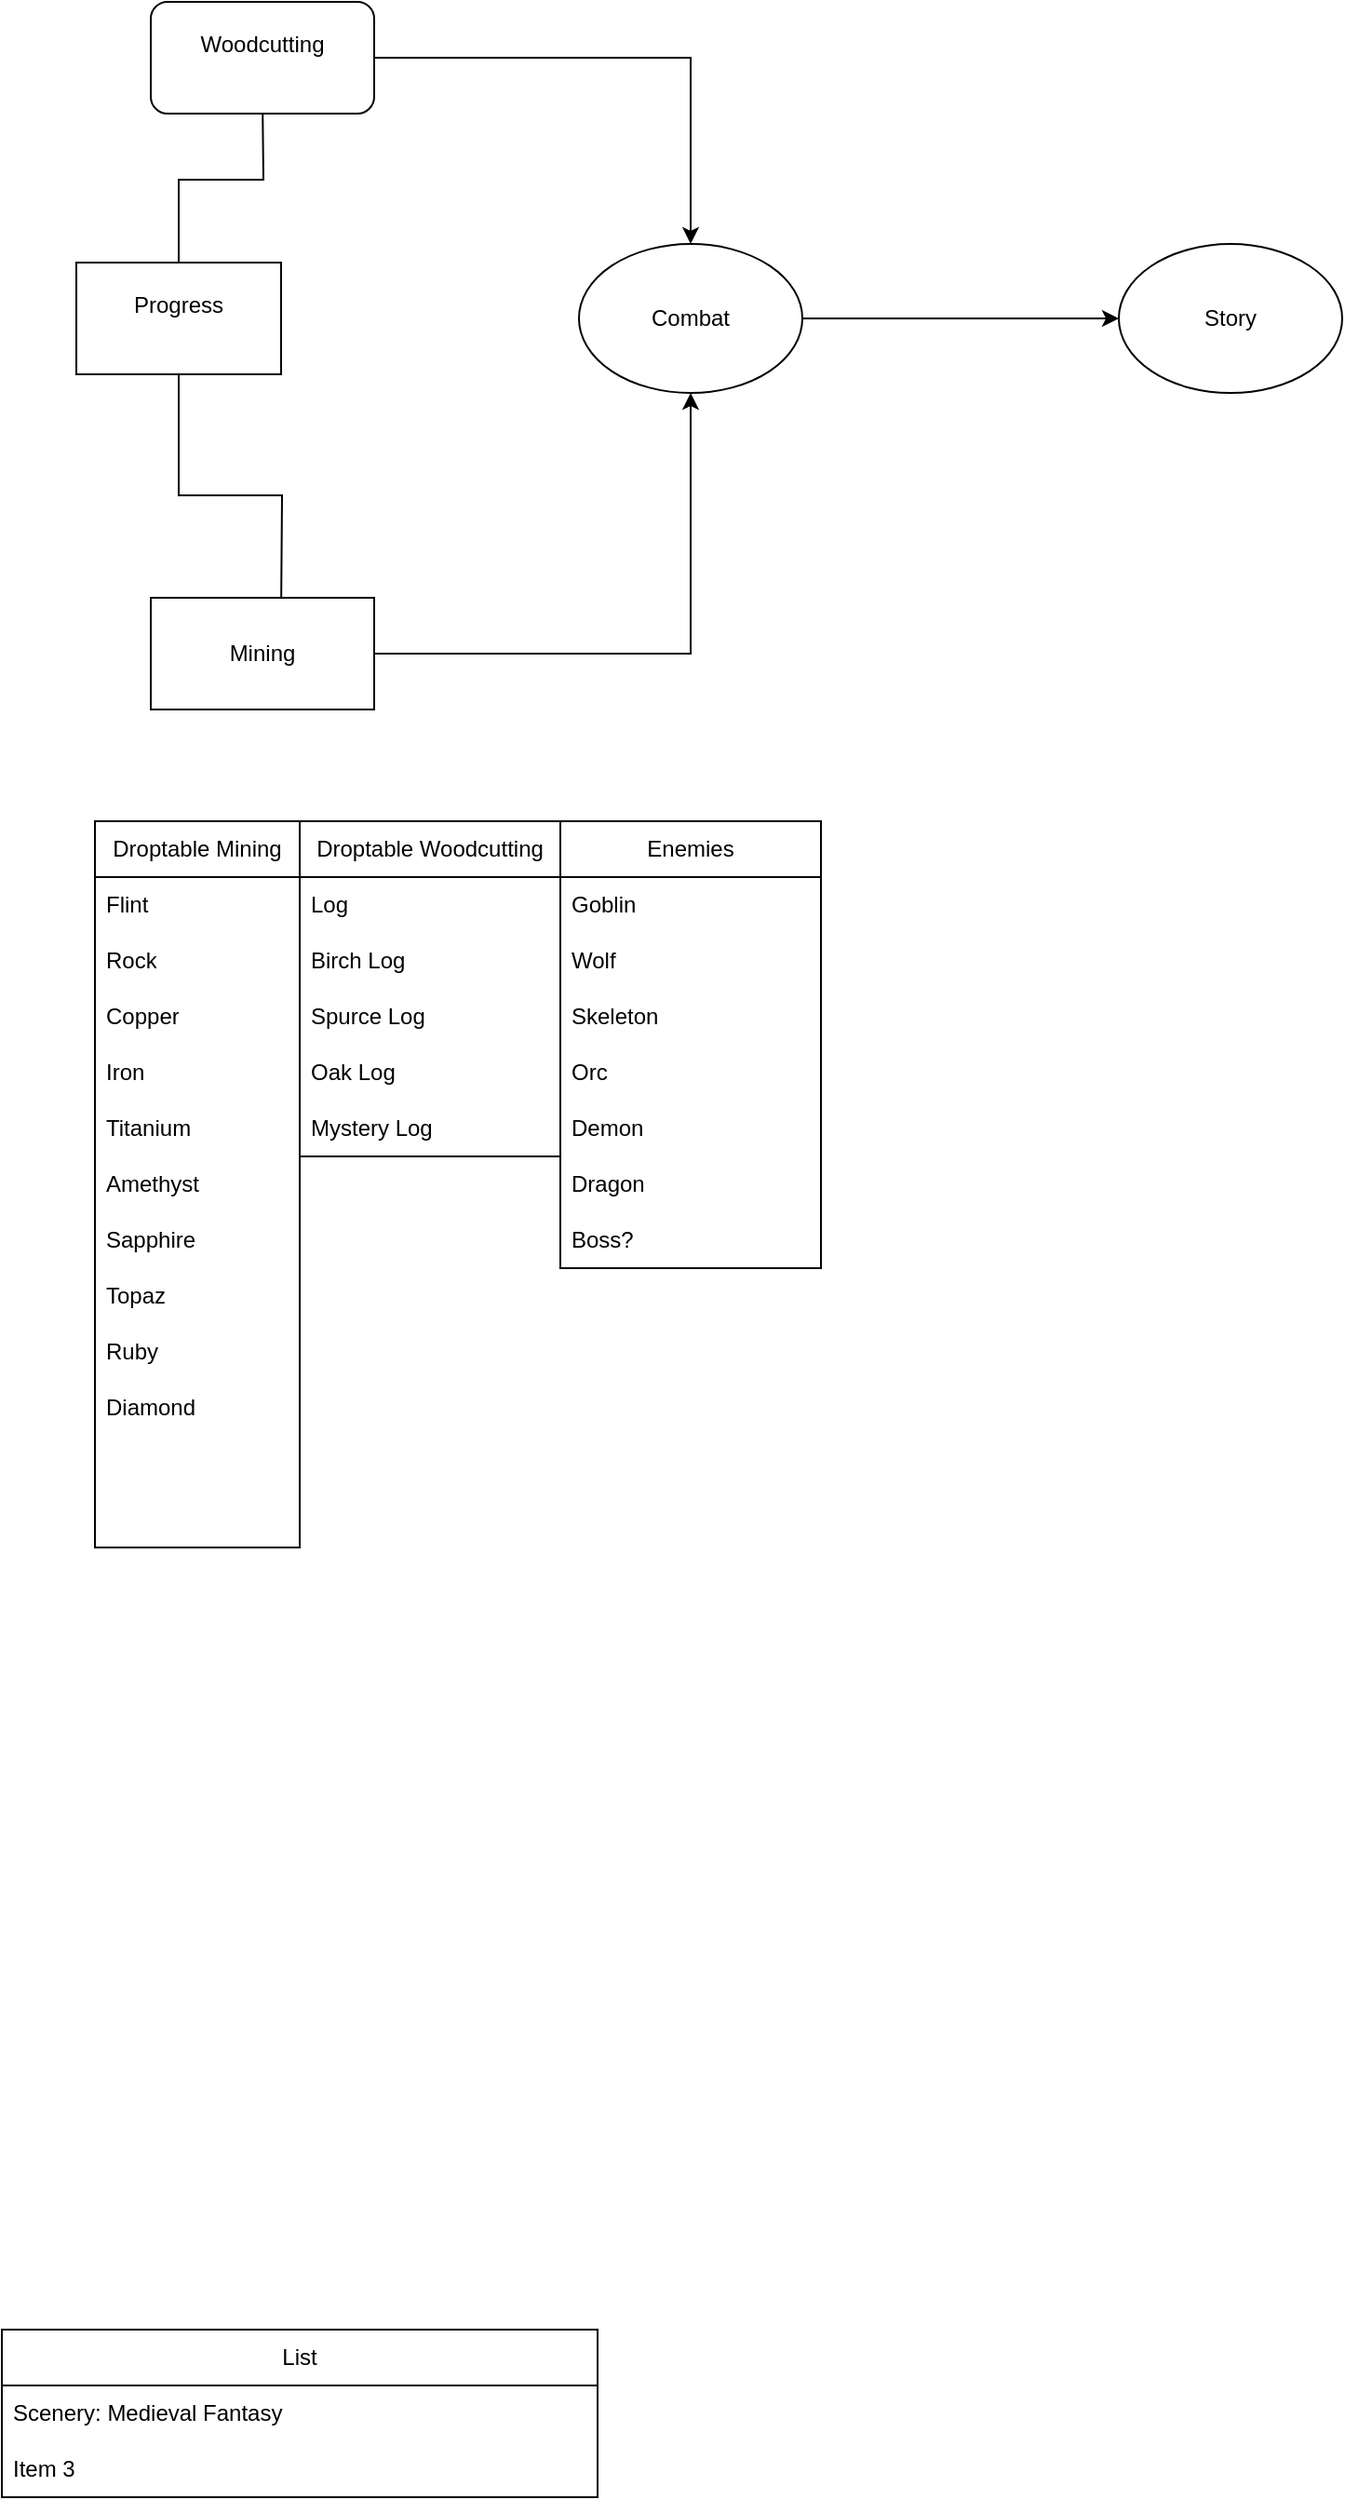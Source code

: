 <mxfile version="28.1.2">
  <diagram name="Page-1" id="_HJlfoYNL0N19UtF-D17">
    <mxGraphModel dx="978" dy="1711" grid="1" gridSize="10" guides="1" tooltips="1" connect="1" arrows="1" fold="1" page="1" pageScale="1" pageWidth="827" pageHeight="1169" math="0" shadow="0">
      <root>
        <mxCell id="0" />
        <mxCell id="1" parent="0" />
        <mxCell id="hUl4AIJ0GRONC-QVZQ2Y-9" value="List" style="swimlane;fontStyle=0;childLayout=stackLayout;horizontal=1;startSize=30;horizontalStack=0;resizeParent=1;resizeParentMax=0;resizeLast=0;collapsible=1;marginBottom=0;whiteSpace=wrap;html=1;" vertex="1" parent="1">
          <mxGeometry y="900" width="320" height="90" as="geometry" />
        </mxCell>
        <mxCell id="hUl4AIJ0GRONC-QVZQ2Y-10" value="Scenery: Medieval Fantasy" style="text;strokeColor=none;fillColor=none;align=left;verticalAlign=middle;spacingLeft=4;spacingRight=4;overflow=hidden;points=[[0,0.5],[1,0.5]];portConstraint=eastwest;rotatable=0;whiteSpace=wrap;html=1;" vertex="1" parent="hUl4AIJ0GRONC-QVZQ2Y-9">
          <mxGeometry y="30" width="320" height="30" as="geometry" />
        </mxCell>
        <mxCell id="hUl4AIJ0GRONC-QVZQ2Y-12" value="Item 3" style="text;strokeColor=none;fillColor=none;align=left;verticalAlign=middle;spacingLeft=4;spacingRight=4;overflow=hidden;points=[[0,0.5],[1,0.5]];portConstraint=eastwest;rotatable=0;whiteSpace=wrap;html=1;" vertex="1" parent="hUl4AIJ0GRONC-QVZQ2Y-9">
          <mxGeometry y="60" width="320" height="30" as="geometry" />
        </mxCell>
        <mxCell id="hUl4AIJ0GRONC-QVZQ2Y-14" style="edgeStyle=orthogonalEdgeStyle;rounded=0;orthogonalLoop=1;jettySize=auto;html=1;" edge="1" parent="1" source="hUl4AIJ0GRONC-QVZQ2Y-13">
          <mxGeometry relative="1" as="geometry">
            <mxPoint x="150" y="-20" as="targetPoint" />
          </mxGeometry>
        </mxCell>
        <mxCell id="hUl4AIJ0GRONC-QVZQ2Y-15" style="edgeStyle=orthogonalEdgeStyle;rounded=0;orthogonalLoop=1;jettySize=auto;html=1;" edge="1" parent="1" source="hUl4AIJ0GRONC-QVZQ2Y-13">
          <mxGeometry relative="1" as="geometry">
            <mxPoint x="140" y="-300" as="targetPoint" />
          </mxGeometry>
        </mxCell>
        <mxCell id="hUl4AIJ0GRONC-QVZQ2Y-13" value="Progress&lt;div&gt;&lt;br&gt;&lt;/div&gt;" style="rounded=0;whiteSpace=wrap;html=1;" vertex="1" parent="1">
          <mxGeometry x="40" y="-210" width="110" height="60" as="geometry" />
        </mxCell>
        <mxCell id="hUl4AIJ0GRONC-QVZQ2Y-19" style="edgeStyle=orthogonalEdgeStyle;rounded=0;orthogonalLoop=1;jettySize=auto;html=1;entryX=0.5;entryY=1;entryDx=0;entryDy=0;" edge="1" parent="1" source="hUl4AIJ0GRONC-QVZQ2Y-16" target="hUl4AIJ0GRONC-QVZQ2Y-20">
          <mxGeometry relative="1" as="geometry">
            <mxPoint x="310" y="-140" as="targetPoint" />
          </mxGeometry>
        </mxCell>
        <mxCell id="hUl4AIJ0GRONC-QVZQ2Y-16" value="Mining" style="rounded=0;whiteSpace=wrap;html=1;" vertex="1" parent="1">
          <mxGeometry x="80" y="-30" width="120" height="60" as="geometry" />
        </mxCell>
        <mxCell id="hUl4AIJ0GRONC-QVZQ2Y-17" value="Woodcutting&lt;div&gt;&lt;br&gt;&lt;/div&gt;" style="rounded=1;whiteSpace=wrap;html=1;" vertex="1" parent="1">
          <mxGeometry x="80" y="-350" width="120" height="60" as="geometry" />
        </mxCell>
        <mxCell id="hUl4AIJ0GRONC-QVZQ2Y-21" value="" style="edgeStyle=orthogonalEdgeStyle;rounded=0;orthogonalLoop=1;jettySize=auto;html=1;" edge="1" parent="1" source="hUl4AIJ0GRONC-QVZQ2Y-17" target="hUl4AIJ0GRONC-QVZQ2Y-20">
          <mxGeometry relative="1" as="geometry">
            <mxPoint x="310" y="-180" as="targetPoint" />
            <mxPoint x="200" y="-320" as="sourcePoint" />
          </mxGeometry>
        </mxCell>
        <mxCell id="hUl4AIJ0GRONC-QVZQ2Y-24" style="edgeStyle=orthogonalEdgeStyle;rounded=0;orthogonalLoop=1;jettySize=auto;html=1;exitX=1;exitY=0.5;exitDx=0;exitDy=0;" edge="1" parent="1" source="hUl4AIJ0GRONC-QVZQ2Y-20" target="hUl4AIJ0GRONC-QVZQ2Y-25">
          <mxGeometry relative="1" as="geometry">
            <mxPoint x="660" y="-179.966" as="targetPoint" />
          </mxGeometry>
        </mxCell>
        <mxCell id="hUl4AIJ0GRONC-QVZQ2Y-20" value="Combat" style="ellipse;whiteSpace=wrap;html=1;" vertex="1" parent="1">
          <mxGeometry x="310" y="-220" width="120" height="80" as="geometry" />
        </mxCell>
        <mxCell id="hUl4AIJ0GRONC-QVZQ2Y-25" value="Story" style="ellipse;whiteSpace=wrap;html=1;" vertex="1" parent="1">
          <mxGeometry x="600" y="-219.966" width="120" height="80" as="geometry" />
        </mxCell>
        <mxCell id="hUl4AIJ0GRONC-QVZQ2Y-26" value="Droptable Mining" style="swimlane;fontStyle=0;childLayout=stackLayout;horizontal=1;startSize=30;horizontalStack=0;resizeParent=1;resizeParentMax=0;resizeLast=0;collapsible=1;marginBottom=0;whiteSpace=wrap;html=1;movable=1;resizable=1;rotatable=1;deletable=1;editable=1;locked=0;connectable=1;" vertex="1" parent="1">
          <mxGeometry x="50" y="90" width="110" height="390" as="geometry" />
        </mxCell>
        <mxCell id="hUl4AIJ0GRONC-QVZQ2Y-28" value="Flint" style="text;strokeColor=none;fillColor=none;align=left;verticalAlign=middle;spacingLeft=4;spacingRight=4;overflow=hidden;points=[[0,0.5],[1,0.5]];portConstraint=eastwest;rotatable=1;whiteSpace=wrap;html=1;movable=1;resizable=1;deletable=1;editable=1;locked=0;connectable=1;" vertex="1" parent="hUl4AIJ0GRONC-QVZQ2Y-26">
          <mxGeometry y="30" width="110" height="30" as="geometry" />
        </mxCell>
        <mxCell id="hUl4AIJ0GRONC-QVZQ2Y-29" value="Rock" style="text;strokeColor=none;fillColor=none;align=left;verticalAlign=middle;spacingLeft=4;spacingRight=4;overflow=hidden;points=[[0,0.5],[1,0.5]];portConstraint=eastwest;rotatable=1;whiteSpace=wrap;html=1;movable=1;resizable=1;deletable=1;editable=1;locked=0;connectable=1;" vertex="1" parent="hUl4AIJ0GRONC-QVZQ2Y-26">
          <mxGeometry y="60" width="110" height="30" as="geometry" />
        </mxCell>
        <mxCell id="hUl4AIJ0GRONC-QVZQ2Y-38" value="Copper" style="text;strokeColor=none;fillColor=none;align=left;verticalAlign=middle;spacingLeft=4;spacingRight=4;overflow=hidden;points=[[0,0.5],[1,0.5]];portConstraint=eastwest;rotatable=1;whiteSpace=wrap;html=1;movable=1;resizable=1;deletable=1;editable=1;locked=0;connectable=1;" vertex="1" parent="hUl4AIJ0GRONC-QVZQ2Y-26">
          <mxGeometry y="90" width="110" height="30" as="geometry" />
        </mxCell>
        <mxCell id="hUl4AIJ0GRONC-QVZQ2Y-39" value="Iron" style="text;strokeColor=none;fillColor=none;align=left;verticalAlign=middle;spacingLeft=4;spacingRight=4;overflow=hidden;points=[[0,0.5],[1,0.5]];portConstraint=eastwest;rotatable=1;whiteSpace=wrap;html=1;movable=1;resizable=1;deletable=1;editable=1;locked=0;connectable=1;" vertex="1" parent="hUl4AIJ0GRONC-QVZQ2Y-26">
          <mxGeometry y="120" width="110" height="30" as="geometry" />
        </mxCell>
        <mxCell id="hUl4AIJ0GRONC-QVZQ2Y-40" value="Titanium" style="text;strokeColor=none;fillColor=none;align=left;verticalAlign=middle;spacingLeft=4;spacingRight=4;overflow=hidden;points=[[0,0.5],[1,0.5]];portConstraint=eastwest;rotatable=1;whiteSpace=wrap;html=1;movable=1;resizable=1;deletable=1;editable=1;locked=0;connectable=1;" vertex="1" parent="hUl4AIJ0GRONC-QVZQ2Y-26">
          <mxGeometry y="150" width="110" height="30" as="geometry" />
        </mxCell>
        <mxCell id="hUl4AIJ0GRONC-QVZQ2Y-41" value="Amethyst" style="text;strokeColor=none;fillColor=none;align=left;verticalAlign=middle;spacingLeft=4;spacingRight=4;overflow=hidden;points=[[0,0.5],[1,0.5]];portConstraint=eastwest;rotatable=1;whiteSpace=wrap;html=1;movable=1;resizable=1;deletable=1;editable=1;locked=0;connectable=1;" vertex="1" parent="hUl4AIJ0GRONC-QVZQ2Y-26">
          <mxGeometry y="180" width="110" height="30" as="geometry" />
        </mxCell>
        <mxCell id="hUl4AIJ0GRONC-QVZQ2Y-42" value="Sapphire" style="text;strokeColor=none;fillColor=none;align=left;verticalAlign=middle;spacingLeft=4;spacingRight=4;overflow=hidden;points=[[0,0.5],[1,0.5]];portConstraint=eastwest;rotatable=1;whiteSpace=wrap;html=1;movable=1;resizable=1;deletable=1;editable=1;locked=0;connectable=1;" vertex="1" parent="hUl4AIJ0GRONC-QVZQ2Y-26">
          <mxGeometry y="210" width="110" height="30" as="geometry" />
        </mxCell>
        <mxCell id="hUl4AIJ0GRONC-QVZQ2Y-43" value="Topaz" style="text;strokeColor=none;fillColor=none;align=left;verticalAlign=middle;spacingLeft=4;spacingRight=4;overflow=hidden;points=[[0,0.5],[1,0.5]];portConstraint=eastwest;rotatable=1;whiteSpace=wrap;html=1;movable=1;resizable=1;deletable=1;editable=1;locked=0;connectable=1;" vertex="1" parent="hUl4AIJ0GRONC-QVZQ2Y-26">
          <mxGeometry y="240" width="110" height="30" as="geometry" />
        </mxCell>
        <mxCell id="hUl4AIJ0GRONC-QVZQ2Y-49" value="Ruby" style="text;strokeColor=none;fillColor=none;align=left;verticalAlign=middle;spacingLeft=4;spacingRight=4;overflow=hidden;points=[[0,0.5],[1,0.5]];portConstraint=eastwest;rotatable=1;whiteSpace=wrap;html=1;movable=1;resizable=1;deletable=1;editable=1;locked=0;connectable=1;" vertex="1" parent="hUl4AIJ0GRONC-QVZQ2Y-26">
          <mxGeometry y="270" width="110" height="30" as="geometry" />
        </mxCell>
        <mxCell id="hUl4AIJ0GRONC-QVZQ2Y-50" value="Diamond" style="text;strokeColor=none;fillColor=none;align=left;verticalAlign=middle;spacingLeft=4;spacingRight=4;overflow=hidden;points=[[0,0.5],[1,0.5]];portConstraint=eastwest;rotatable=1;whiteSpace=wrap;html=1;movable=1;resizable=1;deletable=1;editable=1;locked=0;connectable=1;" vertex="1" parent="hUl4AIJ0GRONC-QVZQ2Y-26">
          <mxGeometry y="300" width="110" height="30" as="geometry" />
        </mxCell>
        <mxCell id="hUl4AIJ0GRONC-QVZQ2Y-51" style="text;strokeColor=none;fillColor=none;align=left;verticalAlign=middle;spacingLeft=4;spacingRight=4;overflow=hidden;points=[[0,0.5],[1,0.5]];portConstraint=eastwest;rotatable=1;whiteSpace=wrap;html=1;movable=1;resizable=1;deletable=1;editable=1;locked=0;connectable=1;" vertex="1" parent="hUl4AIJ0GRONC-QVZQ2Y-26">
          <mxGeometry y="330" width="110" height="30" as="geometry" />
        </mxCell>
        <mxCell id="hUl4AIJ0GRONC-QVZQ2Y-52" style="text;strokeColor=none;fillColor=none;align=left;verticalAlign=middle;spacingLeft=4;spacingRight=4;overflow=hidden;points=[[0,0.5],[1,0.5]];portConstraint=eastwest;rotatable=1;whiteSpace=wrap;html=1;movable=1;resizable=1;deletable=1;editable=1;locked=0;connectable=1;" vertex="1" parent="hUl4AIJ0GRONC-QVZQ2Y-26">
          <mxGeometry y="360" width="110" height="30" as="geometry" />
        </mxCell>
        <mxCell id="hUl4AIJ0GRONC-QVZQ2Y-53" style="edgeStyle=orthogonalEdgeStyle;rounded=0;orthogonalLoop=1;jettySize=auto;html=1;exitX=1;exitY=0.5;exitDx=0;exitDy=0;" edge="1" parent="hUl4AIJ0GRONC-QVZQ2Y-26" source="hUl4AIJ0GRONC-QVZQ2Y-40" target="hUl4AIJ0GRONC-QVZQ2Y-40">
          <mxGeometry relative="1" as="geometry" />
        </mxCell>
        <mxCell id="hUl4AIJ0GRONC-QVZQ2Y-30" value="Droptable Woodcutting" style="swimlane;fontStyle=0;childLayout=stackLayout;horizontal=1;startSize=30;horizontalStack=0;resizeParent=1;resizeParentMax=0;resizeLast=0;collapsible=1;marginBottom=0;whiteSpace=wrap;html=1;" vertex="1" parent="1">
          <mxGeometry x="160" y="90" width="140" height="180" as="geometry" />
        </mxCell>
        <mxCell id="hUl4AIJ0GRONC-QVZQ2Y-31" value="Log" style="text;strokeColor=none;fillColor=none;align=left;verticalAlign=middle;spacingLeft=4;spacingRight=4;overflow=hidden;points=[[0,0.5],[1,0.5]];portConstraint=eastwest;rotatable=0;whiteSpace=wrap;html=1;" vertex="1" parent="hUl4AIJ0GRONC-QVZQ2Y-30">
          <mxGeometry y="30" width="140" height="30" as="geometry" />
        </mxCell>
        <mxCell id="hUl4AIJ0GRONC-QVZQ2Y-32" value="Birch Log" style="text;strokeColor=none;fillColor=none;align=left;verticalAlign=middle;spacingLeft=4;spacingRight=4;overflow=hidden;points=[[0,0.5],[1,0.5]];portConstraint=eastwest;rotatable=0;whiteSpace=wrap;html=1;" vertex="1" parent="hUl4AIJ0GRONC-QVZQ2Y-30">
          <mxGeometry y="60" width="140" height="30" as="geometry" />
        </mxCell>
        <mxCell id="hUl4AIJ0GRONC-QVZQ2Y-33" value="Spurce Log" style="text;strokeColor=none;fillColor=none;align=left;verticalAlign=middle;spacingLeft=4;spacingRight=4;overflow=hidden;points=[[0,0.5],[1,0.5]];portConstraint=eastwest;rotatable=0;whiteSpace=wrap;html=1;" vertex="1" parent="hUl4AIJ0GRONC-QVZQ2Y-30">
          <mxGeometry y="90" width="140" height="30" as="geometry" />
        </mxCell>
        <mxCell id="hUl4AIJ0GRONC-QVZQ2Y-44" value="Oak Log" style="text;strokeColor=none;fillColor=none;align=left;verticalAlign=middle;spacingLeft=4;spacingRight=4;overflow=hidden;points=[[0,0.5],[1,0.5]];portConstraint=eastwest;rotatable=0;whiteSpace=wrap;html=1;" vertex="1" parent="hUl4AIJ0GRONC-QVZQ2Y-30">
          <mxGeometry y="120" width="140" height="30" as="geometry" />
        </mxCell>
        <mxCell id="hUl4AIJ0GRONC-QVZQ2Y-45" value="Mystery Log" style="text;strokeColor=none;fillColor=none;align=left;verticalAlign=middle;spacingLeft=4;spacingRight=4;overflow=hidden;points=[[0,0.5],[1,0.5]];portConstraint=eastwest;rotatable=0;whiteSpace=wrap;html=1;" vertex="1" parent="hUl4AIJ0GRONC-QVZQ2Y-30">
          <mxGeometry y="150" width="140" height="30" as="geometry" />
        </mxCell>
        <mxCell id="hUl4AIJ0GRONC-QVZQ2Y-54" value="Enemies" style="swimlane;fontStyle=0;childLayout=stackLayout;horizontal=1;startSize=30;horizontalStack=0;resizeParent=1;resizeParentMax=0;resizeLast=0;collapsible=1;marginBottom=0;whiteSpace=wrap;html=1;" vertex="1" parent="1">
          <mxGeometry x="300" y="90" width="140" height="240" as="geometry" />
        </mxCell>
        <mxCell id="hUl4AIJ0GRONC-QVZQ2Y-55" value="Goblin" style="text;strokeColor=none;fillColor=none;align=left;verticalAlign=middle;spacingLeft=4;spacingRight=4;overflow=hidden;points=[[0,0.5],[1,0.5]];portConstraint=eastwest;rotatable=0;whiteSpace=wrap;html=1;" vertex="1" parent="hUl4AIJ0GRONC-QVZQ2Y-54">
          <mxGeometry y="30" width="140" height="30" as="geometry" />
        </mxCell>
        <mxCell id="hUl4AIJ0GRONC-QVZQ2Y-56" value="Wolf" style="text;strokeColor=none;fillColor=none;align=left;verticalAlign=middle;spacingLeft=4;spacingRight=4;overflow=hidden;points=[[0,0.5],[1,0.5]];portConstraint=eastwest;rotatable=0;whiteSpace=wrap;html=1;" vertex="1" parent="hUl4AIJ0GRONC-QVZQ2Y-54">
          <mxGeometry y="60" width="140" height="30" as="geometry" />
        </mxCell>
        <mxCell id="hUl4AIJ0GRONC-QVZQ2Y-58" value="Skeleton" style="text;strokeColor=none;fillColor=none;align=left;verticalAlign=middle;spacingLeft=4;spacingRight=4;overflow=hidden;points=[[0,0.5],[1,0.5]];portConstraint=eastwest;rotatable=0;whiteSpace=wrap;html=1;" vertex="1" parent="hUl4AIJ0GRONC-QVZQ2Y-54">
          <mxGeometry y="90" width="140" height="30" as="geometry" />
        </mxCell>
        <mxCell id="hUl4AIJ0GRONC-QVZQ2Y-60" value="Orc" style="text;strokeColor=none;fillColor=none;align=left;verticalAlign=middle;spacingLeft=4;spacingRight=4;overflow=hidden;points=[[0,0.5],[1,0.5]];portConstraint=eastwest;rotatable=0;whiteSpace=wrap;html=1;" vertex="1" parent="hUl4AIJ0GRONC-QVZQ2Y-54">
          <mxGeometry y="120" width="140" height="30" as="geometry" />
        </mxCell>
        <mxCell id="hUl4AIJ0GRONC-QVZQ2Y-61" value="Demon" style="text;strokeColor=none;fillColor=none;align=left;verticalAlign=middle;spacingLeft=4;spacingRight=4;overflow=hidden;points=[[0,0.5],[1,0.5]];portConstraint=eastwest;rotatable=0;whiteSpace=wrap;html=1;" vertex="1" parent="hUl4AIJ0GRONC-QVZQ2Y-54">
          <mxGeometry y="150" width="140" height="30" as="geometry" />
        </mxCell>
        <mxCell id="hUl4AIJ0GRONC-QVZQ2Y-62" value="Dragon" style="text;strokeColor=none;fillColor=none;align=left;verticalAlign=middle;spacingLeft=4;spacingRight=4;overflow=hidden;points=[[0,0.5],[1,0.5]];portConstraint=eastwest;rotatable=0;whiteSpace=wrap;html=1;" vertex="1" parent="hUl4AIJ0GRONC-QVZQ2Y-54">
          <mxGeometry y="180" width="140" height="30" as="geometry" />
        </mxCell>
        <mxCell id="hUl4AIJ0GRONC-QVZQ2Y-63" value="Boss?" style="text;strokeColor=none;fillColor=none;align=left;verticalAlign=middle;spacingLeft=4;spacingRight=4;overflow=hidden;points=[[0,0.5],[1,0.5]];portConstraint=eastwest;rotatable=0;whiteSpace=wrap;html=1;" vertex="1" parent="hUl4AIJ0GRONC-QVZQ2Y-54">
          <mxGeometry y="210" width="140" height="30" as="geometry" />
        </mxCell>
      </root>
    </mxGraphModel>
  </diagram>
</mxfile>
